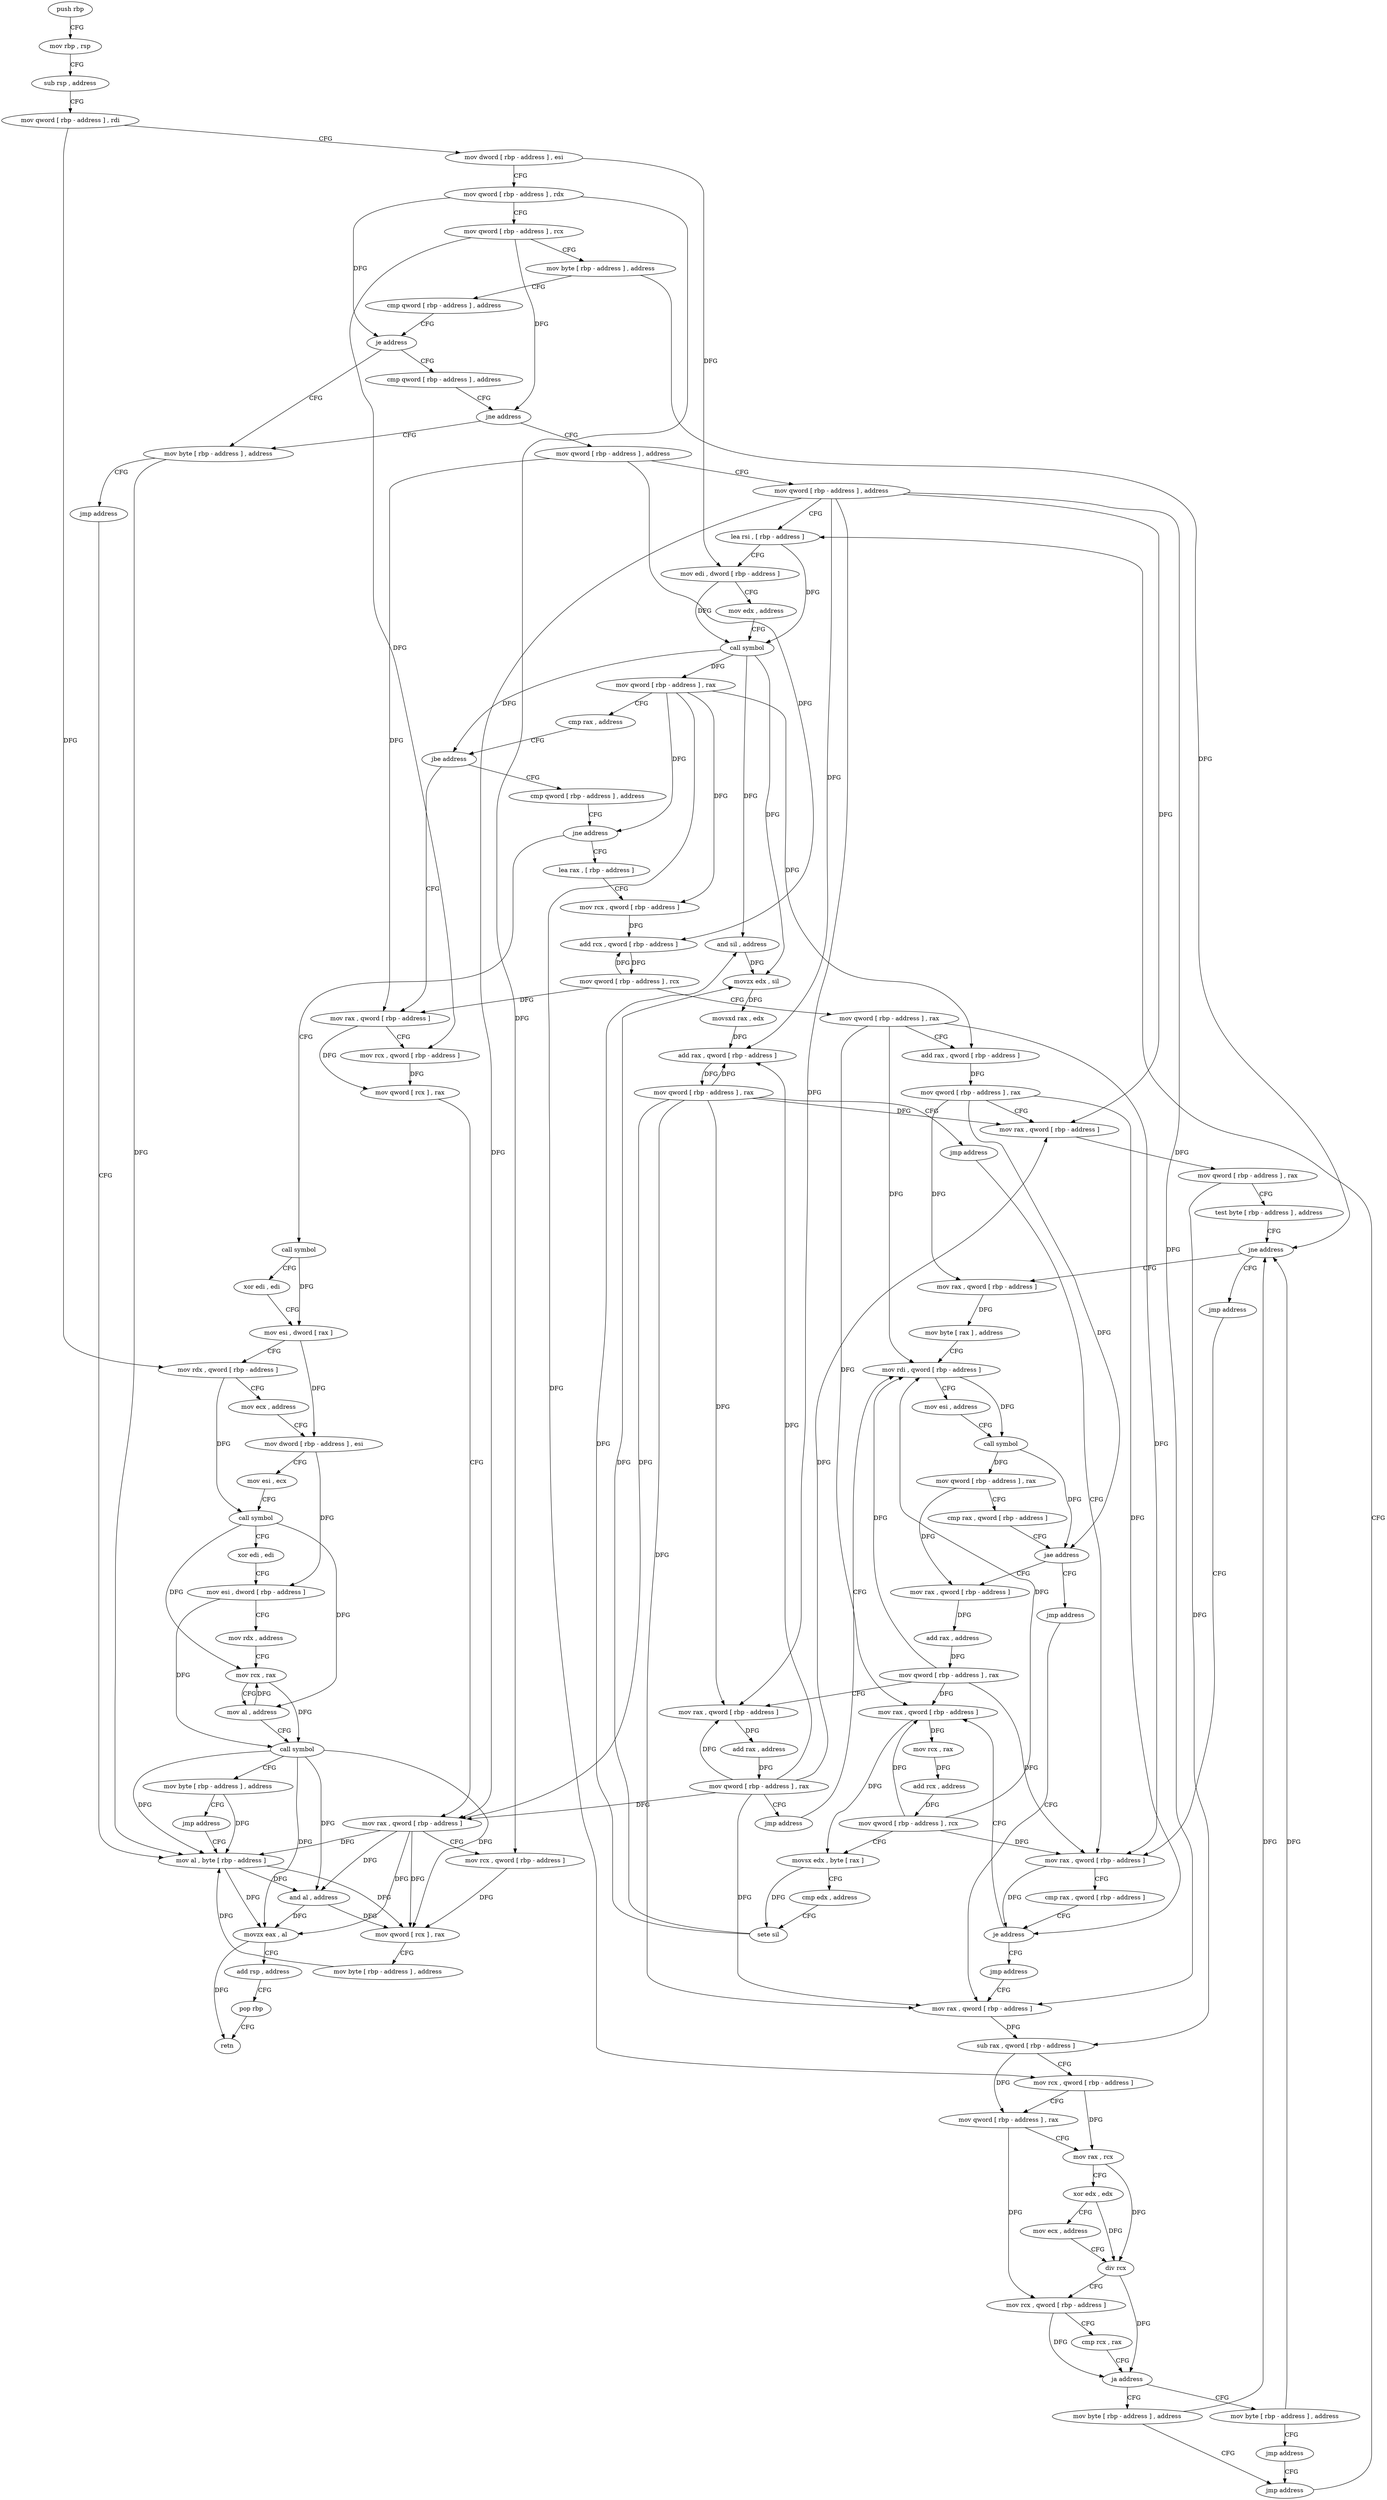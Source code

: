 digraph "func" {
"4211792" [label = "push rbp" ]
"4211793" [label = "mov rbp , rsp" ]
"4211796" [label = "sub rsp , address" ]
"4211803" [label = "mov qword [ rbp - address ] , rdi" ]
"4211807" [label = "mov dword [ rbp - address ] , esi" ]
"4211810" [label = "mov qword [ rbp - address ] , rdx" ]
"4211814" [label = "mov qword [ rbp - address ] , rcx" ]
"4211818" [label = "mov byte [ rbp - address ] , address" ]
"4211825" [label = "cmp qword [ rbp - address ] , address" ]
"4211830" [label = "je address" ]
"4211847" [label = "mov byte [ rbp - address ] , address" ]
"4211836" [label = "cmp qword [ rbp - address ] , address" ]
"4211851" [label = "jmp address" ]
"4212326" [label = "mov al , byte [ rbp - address ]" ]
"4211841" [label = "jne address" ]
"4211856" [label = "mov qword [ rbp - address ] , address" ]
"4212329" [label = "and al , address" ]
"4212331" [label = "movzx eax , al" ]
"4212334" [label = "add rsp , address" ]
"4212341" [label = "pop rbp" ]
"4212342" [label = "retn" ]
"4211864" [label = "mov qword [ rbp - address ] , address" ]
"4211872" [label = "lea rsi , [ rbp - address ]" ]
"4212300" [label = "mov rax , qword [ rbp - address ]" ]
"4212304" [label = "mov rcx , qword [ rbp - address ]" ]
"4212308" [label = "mov qword [ rcx ] , rax" ]
"4212311" [label = "mov rax , qword [ rbp - address ]" ]
"4212315" [label = "mov rcx , qword [ rbp - address ]" ]
"4212319" [label = "mov qword [ rcx ] , rax" ]
"4212322" [label = "mov byte [ rbp - address ] , address" ]
"4211906" [label = "cmp qword [ rbp - address ] , address" ]
"4211911" [label = "jne address" ]
"4211985" [label = "lea rax , [ rbp - address ]" ]
"4211917" [label = "call symbol" ]
"4211992" [label = "mov rcx , qword [ rbp - address ]" ]
"4211996" [label = "add rcx , qword [ rbp - address ]" ]
"4212000" [label = "mov qword [ rbp - address ] , rcx" ]
"4212004" [label = "mov qword [ rbp - address ] , rax" ]
"4212011" [label = "add rax , qword [ rbp - address ]" ]
"4212015" [label = "mov qword [ rbp - address ] , rax" ]
"4212022" [label = "mov rax , qword [ rbp - address ]" ]
"4212026" [label = "mov qword [ rbp - address ] , rax" ]
"4212033" [label = "test byte [ rbp - address ] , address" ]
"4212040" [label = "jne address" ]
"4212134" [label = "mov rax , qword [ rbp - address ]" ]
"4212046" [label = "jmp address" ]
"4211922" [label = "xor edi , edi" ]
"4211924" [label = "mov esi , dword [ rax ]" ]
"4211926" [label = "mov rdx , qword [ rbp - address ]" ]
"4211930" [label = "mov ecx , address" ]
"4211935" [label = "mov dword [ rbp - address ] , esi" ]
"4211941" [label = "mov esi , ecx" ]
"4211943" [label = "call symbol" ]
"4211948" [label = "xor edi , edi" ]
"4211950" [label = "mov esi , dword [ rbp - address ]" ]
"4211956" [label = "mov rdx , address" ]
"4211966" [label = "mov rcx , rax" ]
"4211969" [label = "mov al , address" ]
"4211971" [label = "call symbol" ]
"4211976" [label = "mov byte [ rbp - address ] , address" ]
"4211980" [label = "jmp address" ]
"4212141" [label = "mov byte [ rax ] , address" ]
"4212144" [label = "mov rdi , qword [ rbp - address ]" ]
"4212051" [label = "mov rax , qword [ rbp - address ]" ]
"4212220" [label = "jmp address" ]
"4212225" [label = "mov rax , qword [ rbp - address ]" ]
"4212181" [label = "mov rax , qword [ rbp - address ]" ]
"4212188" [label = "add rax , address" ]
"4212194" [label = "mov qword [ rbp - address ] , rax" ]
"4212201" [label = "mov rax , qword [ rbp - address ]" ]
"4212205" [label = "add rax , address" ]
"4212211" [label = "mov qword [ rbp - address ] , rax" ]
"4212215" [label = "jmp address" ]
"4212058" [label = "cmp rax , qword [ rbp - address ]" ]
"4212065" [label = "je address" ]
"4212129" [label = "jmp address" ]
"4212071" [label = "mov rax , qword [ rbp - address ]" ]
"4212229" [label = "sub rax , qword [ rbp - address ]" ]
"4212236" [label = "mov rcx , qword [ rbp - address ]" ]
"4212240" [label = "mov qword [ rbp - address ] , rax" ]
"4212247" [label = "mov rax , rcx" ]
"4212250" [label = "xor edx , edx" ]
"4212252" [label = "mov ecx , address" ]
"4212257" [label = "div rcx" ]
"4212260" [label = "mov rcx , qword [ rbp - address ]" ]
"4212267" [label = "cmp rcx , rax" ]
"4212270" [label = "ja address" ]
"4212288" [label = "mov byte [ rbp - address ] , address" ]
"4212276" [label = "mov byte [ rbp - address ] , address" ]
"4212151" [label = "mov esi , address" ]
"4212156" [label = "call symbol" ]
"4212161" [label = "mov qword [ rbp - address ] , rax" ]
"4212168" [label = "cmp rax , qword [ rbp - address ]" ]
"4212175" [label = "jae address" ]
"4212078" [label = "mov rcx , rax" ]
"4212081" [label = "add rcx , address" ]
"4212088" [label = "mov qword [ rbp - address ] , rcx" ]
"4212095" [label = "movsx edx , byte [ rax ]" ]
"4212098" [label = "cmp edx , address" ]
"4212101" [label = "sete sil" ]
"4212105" [label = "and sil , address" ]
"4212109" [label = "movzx edx , sil" ]
"4212113" [label = "movsxd rax , edx" ]
"4212116" [label = "add rax , qword [ rbp - address ]" ]
"4212120" [label = "mov qword [ rbp - address ] , rax" ]
"4212124" [label = "jmp address" ]
"4212295" [label = "jmp address" ]
"4212283" [label = "jmp address" ]
"4211879" [label = "mov edi , dword [ rbp - address ]" ]
"4211882" [label = "mov edx , address" ]
"4211887" [label = "call symbol" ]
"4211892" [label = "mov qword [ rbp - address ] , rax" ]
"4211896" [label = "cmp rax , address" ]
"4211900" [label = "jbe address" ]
"4211792" -> "4211793" [ label = "CFG" ]
"4211793" -> "4211796" [ label = "CFG" ]
"4211796" -> "4211803" [ label = "CFG" ]
"4211803" -> "4211807" [ label = "CFG" ]
"4211803" -> "4211926" [ label = "DFG" ]
"4211807" -> "4211810" [ label = "CFG" ]
"4211807" -> "4211879" [ label = "DFG" ]
"4211810" -> "4211814" [ label = "CFG" ]
"4211810" -> "4211830" [ label = "DFG" ]
"4211810" -> "4212315" [ label = "DFG" ]
"4211814" -> "4211818" [ label = "CFG" ]
"4211814" -> "4211841" [ label = "DFG" ]
"4211814" -> "4212304" [ label = "DFG" ]
"4211818" -> "4211825" [ label = "CFG" ]
"4211818" -> "4212040" [ label = "DFG" ]
"4211825" -> "4211830" [ label = "CFG" ]
"4211830" -> "4211847" [ label = "CFG" ]
"4211830" -> "4211836" [ label = "CFG" ]
"4211847" -> "4211851" [ label = "CFG" ]
"4211847" -> "4212326" [ label = "DFG" ]
"4211836" -> "4211841" [ label = "CFG" ]
"4211851" -> "4212326" [ label = "CFG" ]
"4212326" -> "4212329" [ label = "DFG" ]
"4212326" -> "4212331" [ label = "DFG" ]
"4212326" -> "4212319" [ label = "DFG" ]
"4211841" -> "4211856" [ label = "CFG" ]
"4211841" -> "4211847" [ label = "CFG" ]
"4211856" -> "4211864" [ label = "CFG" ]
"4211856" -> "4212300" [ label = "DFG" ]
"4211856" -> "4211996" [ label = "DFG" ]
"4212329" -> "4212331" [ label = "DFG" ]
"4212329" -> "4212319" [ label = "DFG" ]
"4212331" -> "4212334" [ label = "CFG" ]
"4212331" -> "4212342" [ label = "DFG" ]
"4212334" -> "4212341" [ label = "CFG" ]
"4212341" -> "4212342" [ label = "CFG" ]
"4211864" -> "4211872" [ label = "CFG" ]
"4211864" -> "4212311" [ label = "DFG" ]
"4211864" -> "4212022" [ label = "DFG" ]
"4211864" -> "4212201" [ label = "DFG" ]
"4211864" -> "4212116" [ label = "DFG" ]
"4211864" -> "4212225" [ label = "DFG" ]
"4211872" -> "4211879" [ label = "CFG" ]
"4211872" -> "4211887" [ label = "DFG" ]
"4212300" -> "4212304" [ label = "CFG" ]
"4212300" -> "4212308" [ label = "DFG" ]
"4212304" -> "4212308" [ label = "DFG" ]
"4212308" -> "4212311" [ label = "CFG" ]
"4212311" -> "4212315" [ label = "CFG" ]
"4212311" -> "4212329" [ label = "DFG" ]
"4212311" -> "4212331" [ label = "DFG" ]
"4212311" -> "4212326" [ label = "DFG" ]
"4212311" -> "4212319" [ label = "DFG" ]
"4212315" -> "4212319" [ label = "DFG" ]
"4212319" -> "4212322" [ label = "CFG" ]
"4212322" -> "4212326" [ label = "DFG" ]
"4211906" -> "4211911" [ label = "CFG" ]
"4211911" -> "4211985" [ label = "CFG" ]
"4211911" -> "4211917" [ label = "CFG" ]
"4211985" -> "4211992" [ label = "CFG" ]
"4211917" -> "4211922" [ label = "CFG" ]
"4211917" -> "4211924" [ label = "DFG" ]
"4211992" -> "4211996" [ label = "DFG" ]
"4211996" -> "4212000" [ label = "DFG" ]
"4212000" -> "4212004" [ label = "CFG" ]
"4212000" -> "4212300" [ label = "DFG" ]
"4212000" -> "4211996" [ label = "DFG" ]
"4212004" -> "4212011" [ label = "CFG" ]
"4212004" -> "4212144" [ label = "DFG" ]
"4212004" -> "4212051" [ label = "DFG" ]
"4212004" -> "4212071" [ label = "DFG" ]
"4212011" -> "4212015" [ label = "DFG" ]
"4212015" -> "4212022" [ label = "CFG" ]
"4212015" -> "4212134" [ label = "DFG" ]
"4212015" -> "4212175" [ label = "DFG" ]
"4212015" -> "4212065" [ label = "DFG" ]
"4212022" -> "4212026" [ label = "DFG" ]
"4212026" -> "4212033" [ label = "CFG" ]
"4212026" -> "4212229" [ label = "DFG" ]
"4212033" -> "4212040" [ label = "CFG" ]
"4212040" -> "4212134" [ label = "CFG" ]
"4212040" -> "4212046" [ label = "CFG" ]
"4212134" -> "4212141" [ label = "DFG" ]
"4212046" -> "4212051" [ label = "CFG" ]
"4211922" -> "4211924" [ label = "CFG" ]
"4211924" -> "4211926" [ label = "CFG" ]
"4211924" -> "4211935" [ label = "DFG" ]
"4211926" -> "4211930" [ label = "CFG" ]
"4211926" -> "4211943" [ label = "DFG" ]
"4211930" -> "4211935" [ label = "CFG" ]
"4211935" -> "4211941" [ label = "CFG" ]
"4211935" -> "4211950" [ label = "DFG" ]
"4211941" -> "4211943" [ label = "CFG" ]
"4211943" -> "4211948" [ label = "CFG" ]
"4211943" -> "4211966" [ label = "DFG" ]
"4211943" -> "4211969" [ label = "DFG" ]
"4211948" -> "4211950" [ label = "CFG" ]
"4211950" -> "4211956" [ label = "CFG" ]
"4211950" -> "4211971" [ label = "DFG" ]
"4211956" -> "4211966" [ label = "CFG" ]
"4211966" -> "4211969" [ label = "CFG" ]
"4211966" -> "4211971" [ label = "DFG" ]
"4211969" -> "4211971" [ label = "CFG" ]
"4211969" -> "4211966" [ label = "DFG" ]
"4211971" -> "4211976" [ label = "CFG" ]
"4211971" -> "4212329" [ label = "DFG" ]
"4211971" -> "4212331" [ label = "DFG" ]
"4211971" -> "4212319" [ label = "DFG" ]
"4211971" -> "4212326" [ label = "DFG" ]
"4211976" -> "4211980" [ label = "CFG" ]
"4211976" -> "4212326" [ label = "DFG" ]
"4211980" -> "4212326" [ label = "CFG" ]
"4212141" -> "4212144" [ label = "CFG" ]
"4212144" -> "4212151" [ label = "CFG" ]
"4212144" -> "4212156" [ label = "DFG" ]
"4212051" -> "4212058" [ label = "CFG" ]
"4212051" -> "4212065" [ label = "DFG" ]
"4212220" -> "4212225" [ label = "CFG" ]
"4212225" -> "4212229" [ label = "DFG" ]
"4212181" -> "4212188" [ label = "DFG" ]
"4212188" -> "4212194" [ label = "DFG" ]
"4212194" -> "4212201" [ label = "CFG" ]
"4212194" -> "4212144" [ label = "DFG" ]
"4212194" -> "4212051" [ label = "DFG" ]
"4212194" -> "4212071" [ label = "DFG" ]
"4212201" -> "4212205" [ label = "DFG" ]
"4212205" -> "4212211" [ label = "DFG" ]
"4212211" -> "4212215" [ label = "CFG" ]
"4212211" -> "4212311" [ label = "DFG" ]
"4212211" -> "4212022" [ label = "DFG" ]
"4212211" -> "4212201" [ label = "DFG" ]
"4212211" -> "4212116" [ label = "DFG" ]
"4212211" -> "4212225" [ label = "DFG" ]
"4212215" -> "4212144" [ label = "CFG" ]
"4212058" -> "4212065" [ label = "CFG" ]
"4212065" -> "4212129" [ label = "CFG" ]
"4212065" -> "4212071" [ label = "CFG" ]
"4212129" -> "4212225" [ label = "CFG" ]
"4212071" -> "4212078" [ label = "DFG" ]
"4212071" -> "4212095" [ label = "DFG" ]
"4212229" -> "4212236" [ label = "CFG" ]
"4212229" -> "4212240" [ label = "DFG" ]
"4212236" -> "4212240" [ label = "CFG" ]
"4212236" -> "4212247" [ label = "DFG" ]
"4212240" -> "4212247" [ label = "CFG" ]
"4212240" -> "4212260" [ label = "DFG" ]
"4212247" -> "4212250" [ label = "CFG" ]
"4212247" -> "4212257" [ label = "DFG" ]
"4212250" -> "4212252" [ label = "CFG" ]
"4212250" -> "4212257" [ label = "DFG" ]
"4212252" -> "4212257" [ label = "CFG" ]
"4212257" -> "4212260" [ label = "CFG" ]
"4212257" -> "4212270" [ label = "DFG" ]
"4212260" -> "4212267" [ label = "CFG" ]
"4212260" -> "4212270" [ label = "DFG" ]
"4212267" -> "4212270" [ label = "CFG" ]
"4212270" -> "4212288" [ label = "CFG" ]
"4212270" -> "4212276" [ label = "CFG" ]
"4212288" -> "4212295" [ label = "CFG" ]
"4212288" -> "4212040" [ label = "DFG" ]
"4212276" -> "4212283" [ label = "CFG" ]
"4212276" -> "4212040" [ label = "DFG" ]
"4212151" -> "4212156" [ label = "CFG" ]
"4212156" -> "4212161" [ label = "DFG" ]
"4212156" -> "4212175" [ label = "DFG" ]
"4212161" -> "4212168" [ label = "CFG" ]
"4212161" -> "4212181" [ label = "DFG" ]
"4212168" -> "4212175" [ label = "CFG" ]
"4212175" -> "4212220" [ label = "CFG" ]
"4212175" -> "4212181" [ label = "CFG" ]
"4212078" -> "4212081" [ label = "DFG" ]
"4212081" -> "4212088" [ label = "DFG" ]
"4212088" -> "4212095" [ label = "CFG" ]
"4212088" -> "4212144" [ label = "DFG" ]
"4212088" -> "4212051" [ label = "DFG" ]
"4212088" -> "4212071" [ label = "DFG" ]
"4212095" -> "4212098" [ label = "CFG" ]
"4212095" -> "4212101" [ label = "DFG" ]
"4212098" -> "4212101" [ label = "CFG" ]
"4212101" -> "4212105" [ label = "DFG" ]
"4212101" -> "4212109" [ label = "DFG" ]
"4212105" -> "4212109" [ label = "DFG" ]
"4212109" -> "4212113" [ label = "DFG" ]
"4212113" -> "4212116" [ label = "DFG" ]
"4212116" -> "4212120" [ label = "DFG" ]
"4212120" -> "4212124" [ label = "CFG" ]
"4212120" -> "4212311" [ label = "DFG" ]
"4212120" -> "4212022" [ label = "DFG" ]
"4212120" -> "4212201" [ label = "DFG" ]
"4212120" -> "4212116" [ label = "DFG" ]
"4212120" -> "4212225" [ label = "DFG" ]
"4212124" -> "4212051" [ label = "CFG" ]
"4212295" -> "4211872" [ label = "CFG" ]
"4212283" -> "4212295" [ label = "CFG" ]
"4211879" -> "4211882" [ label = "CFG" ]
"4211879" -> "4211887" [ label = "DFG" ]
"4211882" -> "4211887" [ label = "CFG" ]
"4211887" -> "4211892" [ label = "DFG" ]
"4211887" -> "4211900" [ label = "DFG" ]
"4211887" -> "4212105" [ label = "DFG" ]
"4211887" -> "4212109" [ label = "DFG" ]
"4211892" -> "4211896" [ label = "CFG" ]
"4211892" -> "4211911" [ label = "DFG" ]
"4211892" -> "4211992" [ label = "DFG" ]
"4211892" -> "4212011" [ label = "DFG" ]
"4211892" -> "4212236" [ label = "DFG" ]
"4211896" -> "4211900" [ label = "CFG" ]
"4211900" -> "4212300" [ label = "CFG" ]
"4211900" -> "4211906" [ label = "CFG" ]
}
